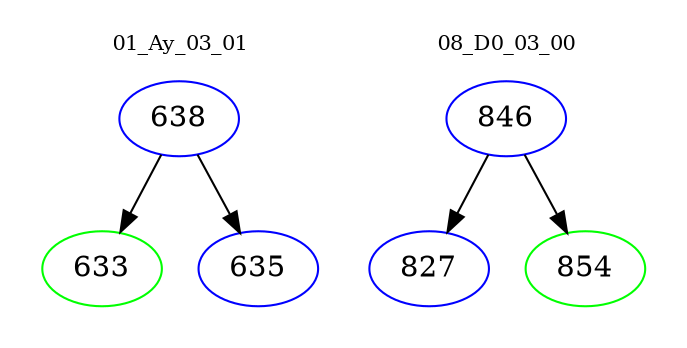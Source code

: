 digraph{
subgraph cluster_0 {
color = white
label = "01_Ay_03_01";
fontsize=10;
T0_638 [label="638", color="blue"]
T0_638 -> T0_633 [color="black"]
T0_633 [label="633", color="green"]
T0_638 -> T0_635 [color="black"]
T0_635 [label="635", color="blue"]
}
subgraph cluster_1 {
color = white
label = "08_D0_03_00";
fontsize=10;
T1_846 [label="846", color="blue"]
T1_846 -> T1_827 [color="black"]
T1_827 [label="827", color="blue"]
T1_846 -> T1_854 [color="black"]
T1_854 [label="854", color="green"]
}
}
